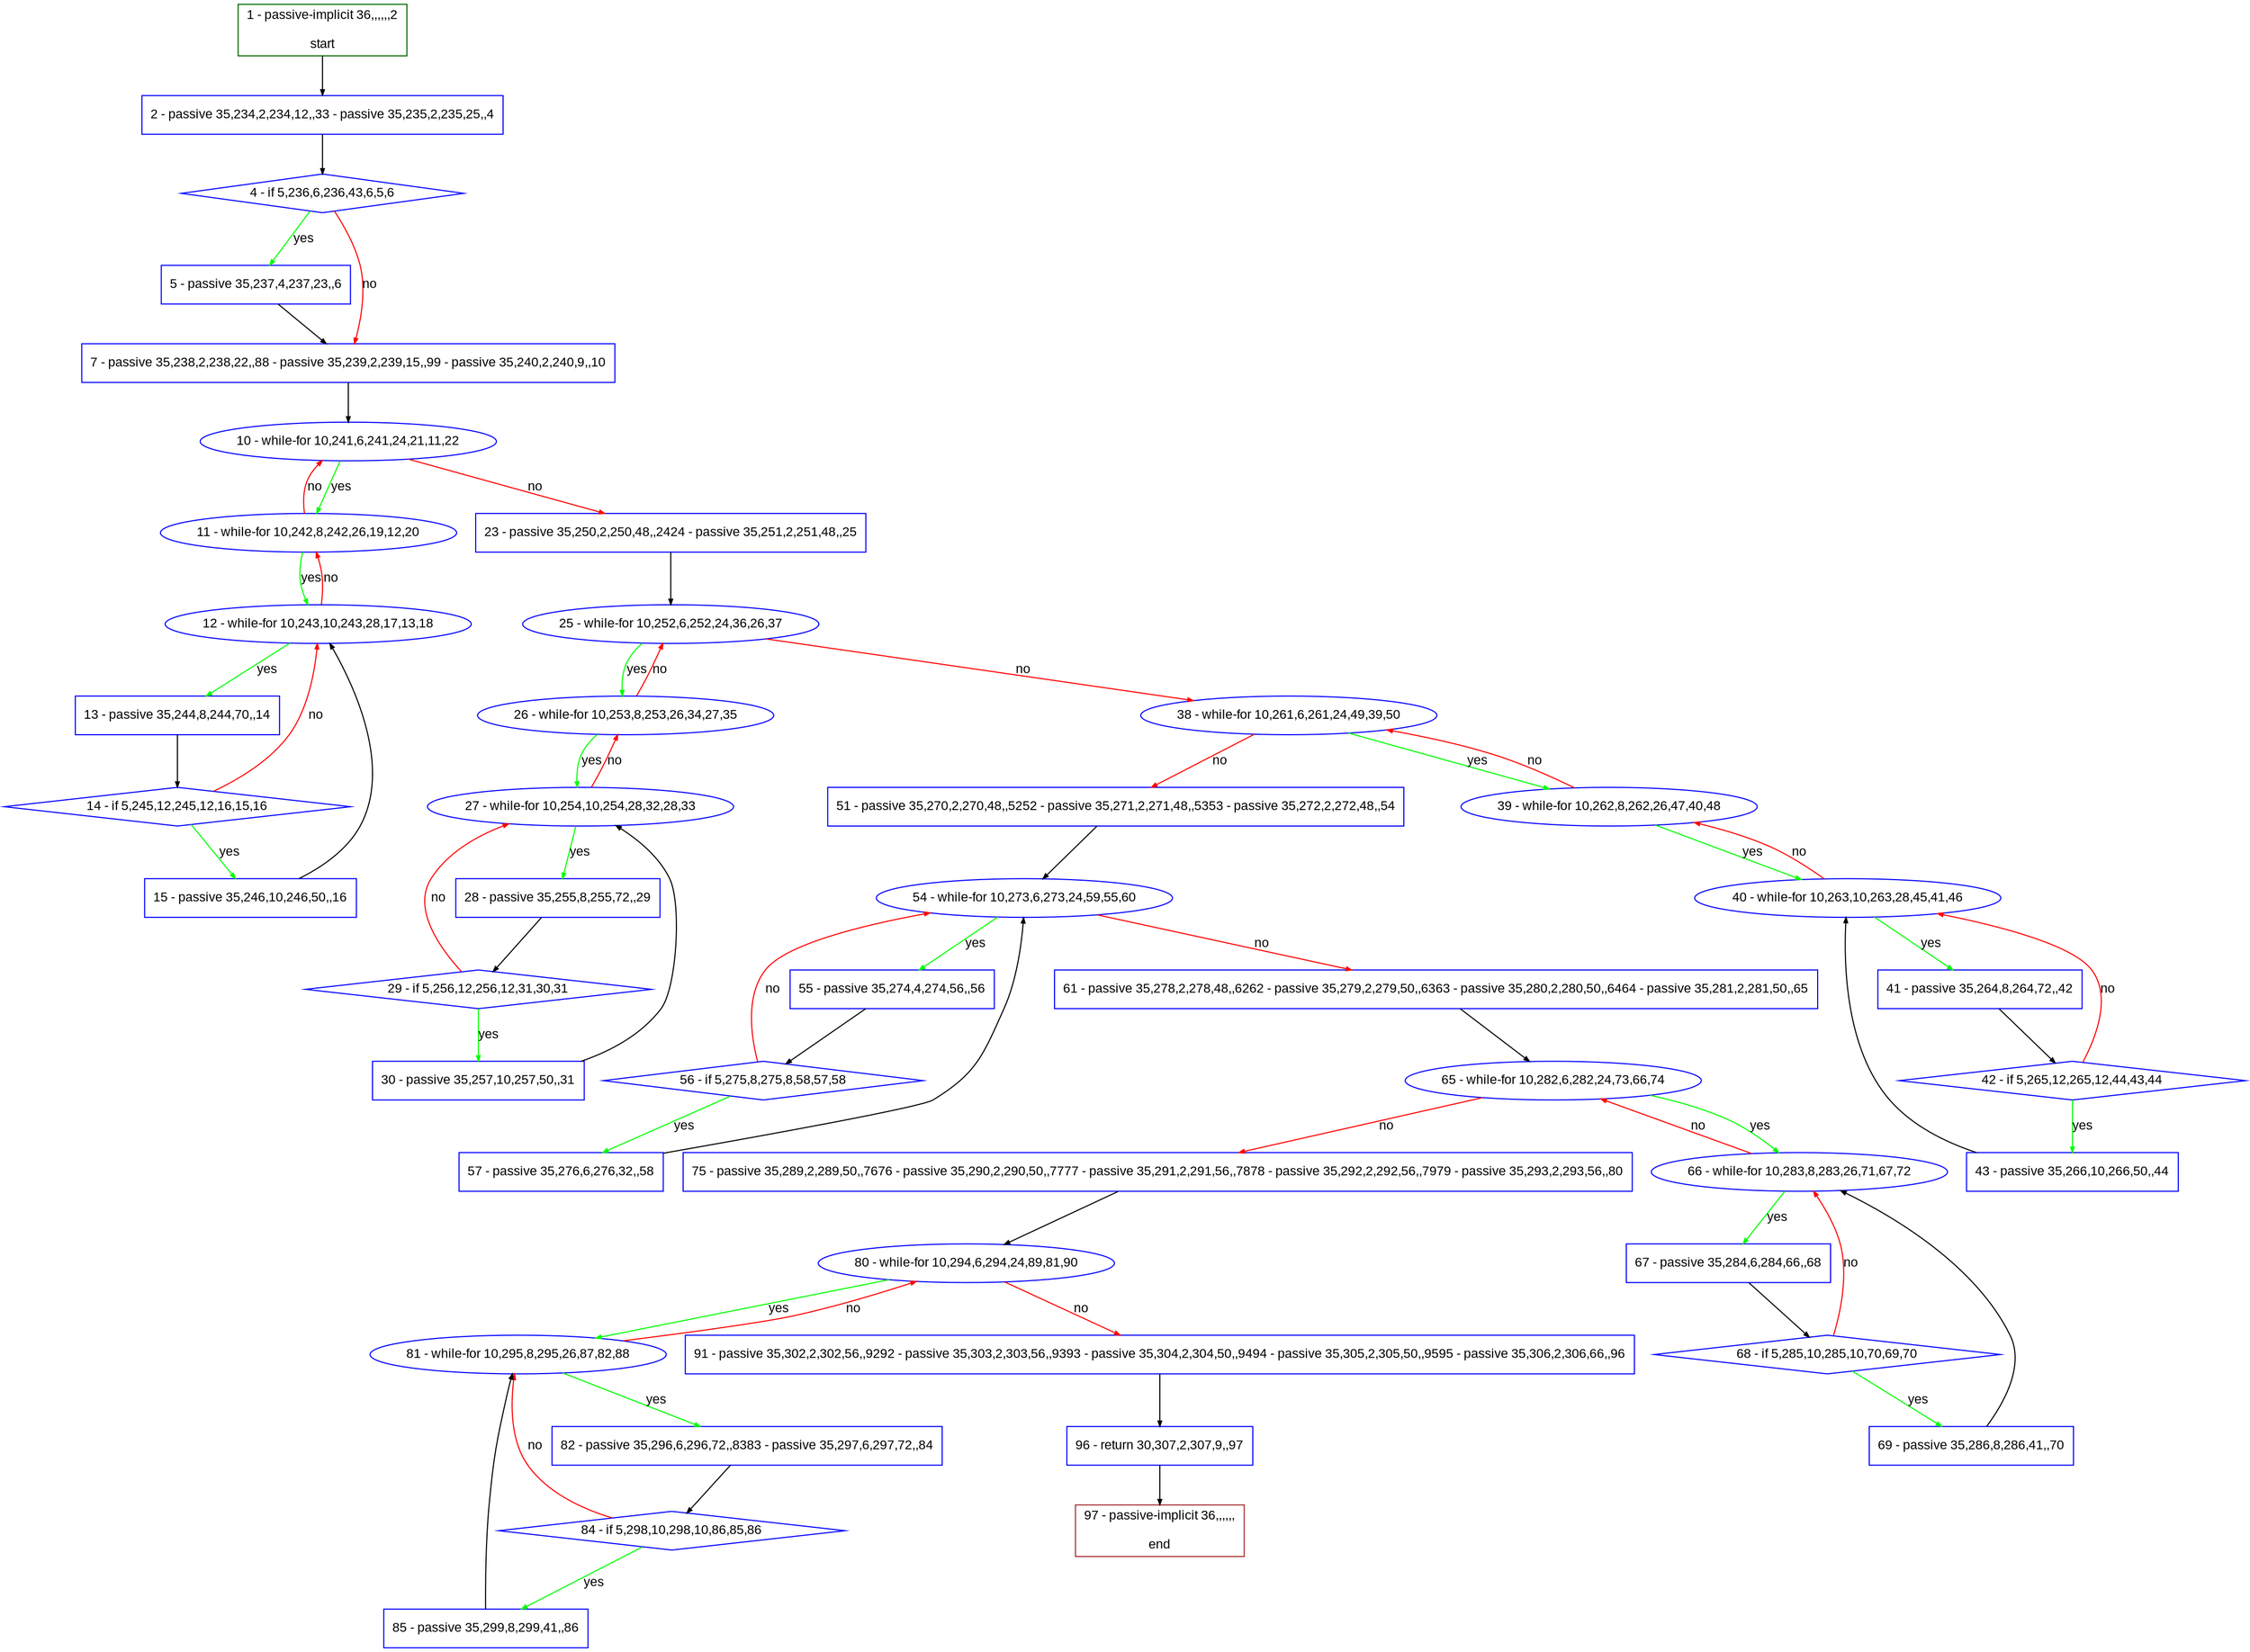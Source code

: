 digraph "" {
  graph [pack="true", label="", fontsize="12", packmode="clust", fontname="Arial", fillcolor="#FFFFCC", bgcolor="white", style="rounded,filled", compound="true"];
  node [node_initialized="no", label="", color="grey", fontsize="12", fillcolor="white", fontname="Arial", style="filled", shape="rectangle", compound="true", fixedsize="false"];
  edge [fontcolor="black", arrowhead="normal", arrowtail="none", arrowsize="0.5", ltail="", label="", color="black", fontsize="12", lhead="", fontname="Arial", dir="forward", compound="true"];
  __N1 [label="2 - passive 35,234,2,234,12,,33 - passive 35,235,2,235,25,,4", color="#0000ff", fillcolor="#ffffff", style="filled", shape="box"];
  __N2 [label="1 - passive-implicit 36,,,,,,2\n\nstart", color="#006400", fillcolor="#ffffff", style="filled", shape="box"];
  __N3 [label="4 - if 5,236,6,236,43,6,5,6", color="#0000ff", fillcolor="#ffffff", style="filled", shape="diamond"];
  __N4 [label="5 - passive 35,237,4,237,23,,6", color="#0000ff", fillcolor="#ffffff", style="filled", shape="box"];
  __N5 [label="7 - passive 35,238,2,238,22,,88 - passive 35,239,2,239,15,,99 - passive 35,240,2,240,9,,10", color="#0000ff", fillcolor="#ffffff", style="filled", shape="box"];
  __N6 [label="10 - while-for 10,241,6,241,24,21,11,22", color="#0000ff", fillcolor="#ffffff", style="filled", shape="oval"];
  __N7 [label="11 - while-for 10,242,8,242,26,19,12,20", color="#0000ff", fillcolor="#ffffff", style="filled", shape="oval"];
  __N8 [label="23 - passive 35,250,2,250,48,,2424 - passive 35,251,2,251,48,,25", color="#0000ff", fillcolor="#ffffff", style="filled", shape="box"];
  __N9 [label="12 - while-for 10,243,10,243,28,17,13,18", color="#0000ff", fillcolor="#ffffff", style="filled", shape="oval"];
  __N10 [label="13 - passive 35,244,8,244,70,,14", color="#0000ff", fillcolor="#ffffff", style="filled", shape="box"];
  __N11 [label="14 - if 5,245,12,245,12,16,15,16", color="#0000ff", fillcolor="#ffffff", style="filled", shape="diamond"];
  __N12 [label="15 - passive 35,246,10,246,50,,16", color="#0000ff", fillcolor="#ffffff", style="filled", shape="box"];
  __N13 [label="25 - while-for 10,252,6,252,24,36,26,37", color="#0000ff", fillcolor="#ffffff", style="filled", shape="oval"];
  __N14 [label="26 - while-for 10,253,8,253,26,34,27,35", color="#0000ff", fillcolor="#ffffff", style="filled", shape="oval"];
  __N15 [label="38 - while-for 10,261,6,261,24,49,39,50", color="#0000ff", fillcolor="#ffffff", style="filled", shape="oval"];
  __N16 [label="27 - while-for 10,254,10,254,28,32,28,33", color="#0000ff", fillcolor="#ffffff", style="filled", shape="oval"];
  __N17 [label="28 - passive 35,255,8,255,72,,29", color="#0000ff", fillcolor="#ffffff", style="filled", shape="box"];
  __N18 [label="29 - if 5,256,12,256,12,31,30,31", color="#0000ff", fillcolor="#ffffff", style="filled", shape="diamond"];
  __N19 [label="30 - passive 35,257,10,257,50,,31", color="#0000ff", fillcolor="#ffffff", style="filled", shape="box"];
  __N20 [label="39 - while-for 10,262,8,262,26,47,40,48", color="#0000ff", fillcolor="#ffffff", style="filled", shape="oval"];
  __N21 [label="51 - passive 35,270,2,270,48,,5252 - passive 35,271,2,271,48,,5353 - passive 35,272,2,272,48,,54", color="#0000ff", fillcolor="#ffffff", style="filled", shape="box"];
  __N22 [label="40 - while-for 10,263,10,263,28,45,41,46", color="#0000ff", fillcolor="#ffffff", style="filled", shape="oval"];
  __N23 [label="41 - passive 35,264,8,264,72,,42", color="#0000ff", fillcolor="#ffffff", style="filled", shape="box"];
  __N24 [label="42 - if 5,265,12,265,12,44,43,44", color="#0000ff", fillcolor="#ffffff", style="filled", shape="diamond"];
  __N25 [label="43 - passive 35,266,10,266,50,,44", color="#0000ff", fillcolor="#ffffff", style="filled", shape="box"];
  __N26 [label="54 - while-for 10,273,6,273,24,59,55,60", color="#0000ff", fillcolor="#ffffff", style="filled", shape="oval"];
  __N27 [label="55 - passive 35,274,4,274,56,,56", color="#0000ff", fillcolor="#ffffff", style="filled", shape="box"];
  __N28 [label="61 - passive 35,278,2,278,48,,6262 - passive 35,279,2,279,50,,6363 - passive 35,280,2,280,50,,6464 - passive 35,281,2,281,50,,65", color="#0000ff", fillcolor="#ffffff", style="filled", shape="box"];
  __N29 [label="56 - if 5,275,8,275,8,58,57,58", color="#0000ff", fillcolor="#ffffff", style="filled", shape="diamond"];
  __N30 [label="57 - passive 35,276,6,276,32,,58", color="#0000ff", fillcolor="#ffffff", style="filled", shape="box"];
  __N31 [label="65 - while-for 10,282,6,282,24,73,66,74", color="#0000ff", fillcolor="#ffffff", style="filled", shape="oval"];
  __N32 [label="66 - while-for 10,283,8,283,26,71,67,72", color="#0000ff", fillcolor="#ffffff", style="filled", shape="oval"];
  __N33 [label="75 - passive 35,289,2,289,50,,7676 - passive 35,290,2,290,50,,7777 - passive 35,291,2,291,56,,7878 - passive 35,292,2,292,56,,7979 - passive 35,293,2,293,56,,80", color="#0000ff", fillcolor="#ffffff", style="filled", shape="box"];
  __N34 [label="67 - passive 35,284,6,284,66,,68", color="#0000ff", fillcolor="#ffffff", style="filled", shape="box"];
  __N35 [label="68 - if 5,285,10,285,10,70,69,70", color="#0000ff", fillcolor="#ffffff", style="filled", shape="diamond"];
  __N36 [label="69 - passive 35,286,8,286,41,,70", color="#0000ff", fillcolor="#ffffff", style="filled", shape="box"];
  __N37 [label="80 - while-for 10,294,6,294,24,89,81,90", color="#0000ff", fillcolor="#ffffff", style="filled", shape="oval"];
  __N38 [label="81 - while-for 10,295,8,295,26,87,82,88", color="#0000ff", fillcolor="#ffffff", style="filled", shape="oval"];
  __N39 [label="91 - passive 35,302,2,302,56,,9292 - passive 35,303,2,303,56,,9393 - passive 35,304,2,304,50,,9494 - passive 35,305,2,305,50,,9595 - passive 35,306,2,306,66,,96", color="#0000ff", fillcolor="#ffffff", style="filled", shape="box"];
  __N40 [label="82 - passive 35,296,6,296,72,,8383 - passive 35,297,6,297,72,,84", color="#0000ff", fillcolor="#ffffff", style="filled", shape="box"];
  __N41 [label="84 - if 5,298,10,298,10,86,85,86", color="#0000ff", fillcolor="#ffffff", style="filled", shape="diamond"];
  __N42 [label="85 - passive 35,299,8,299,41,,86", color="#0000ff", fillcolor="#ffffff", style="filled", shape="box"];
  __N43 [label="96 - return 30,307,2,307,9,,97", color="#0000ff", fillcolor="#ffffff", style="filled", shape="box"];
  __N44 [label="97 - passive-implicit 36,,,,,,\n\nend", color="#a52a2a", fillcolor="#ffffff", style="filled", shape="box"];
  __N2 -> __N1 [arrowhead="normal", arrowtail="none", color="#000000", label="", dir="forward"];
  __N1 -> __N3 [arrowhead="normal", arrowtail="none", color="#000000", label="", dir="forward"];
  __N3 -> __N4 [arrowhead="normal", arrowtail="none", color="#00ff00", label="yes", dir="forward"];
  __N3 -> __N5 [arrowhead="normal", arrowtail="none", color="#ff0000", label="no", dir="forward"];
  __N4 -> __N5 [arrowhead="normal", arrowtail="none", color="#000000", label="", dir="forward"];
  __N5 -> __N6 [arrowhead="normal", arrowtail="none", color="#000000", label="", dir="forward"];
  __N6 -> __N7 [arrowhead="normal", arrowtail="none", color="#00ff00", label="yes", dir="forward"];
  __N7 -> __N6 [arrowhead="normal", arrowtail="none", color="#ff0000", label="no", dir="forward"];
  __N6 -> __N8 [arrowhead="normal", arrowtail="none", color="#ff0000", label="no", dir="forward"];
  __N7 -> __N9 [arrowhead="normal", arrowtail="none", color="#00ff00", label="yes", dir="forward"];
  __N9 -> __N7 [arrowhead="normal", arrowtail="none", color="#ff0000", label="no", dir="forward"];
  __N9 -> __N10 [arrowhead="normal", arrowtail="none", color="#00ff00", label="yes", dir="forward"];
  __N10 -> __N11 [arrowhead="normal", arrowtail="none", color="#000000", label="", dir="forward"];
  __N11 -> __N9 [arrowhead="normal", arrowtail="none", color="#ff0000", label="no", dir="forward"];
  __N11 -> __N12 [arrowhead="normal", arrowtail="none", color="#00ff00", label="yes", dir="forward"];
  __N12 -> __N9 [arrowhead="normal", arrowtail="none", color="#000000", label="", dir="forward"];
  __N8 -> __N13 [arrowhead="normal", arrowtail="none", color="#000000", label="", dir="forward"];
  __N13 -> __N14 [arrowhead="normal", arrowtail="none", color="#00ff00", label="yes", dir="forward"];
  __N14 -> __N13 [arrowhead="normal", arrowtail="none", color="#ff0000", label="no", dir="forward"];
  __N13 -> __N15 [arrowhead="normal", arrowtail="none", color="#ff0000", label="no", dir="forward"];
  __N14 -> __N16 [arrowhead="normal", arrowtail="none", color="#00ff00", label="yes", dir="forward"];
  __N16 -> __N14 [arrowhead="normal", arrowtail="none", color="#ff0000", label="no", dir="forward"];
  __N16 -> __N17 [arrowhead="normal", arrowtail="none", color="#00ff00", label="yes", dir="forward"];
  __N17 -> __N18 [arrowhead="normal", arrowtail="none", color="#000000", label="", dir="forward"];
  __N18 -> __N16 [arrowhead="normal", arrowtail="none", color="#ff0000", label="no", dir="forward"];
  __N18 -> __N19 [arrowhead="normal", arrowtail="none", color="#00ff00", label="yes", dir="forward"];
  __N19 -> __N16 [arrowhead="normal", arrowtail="none", color="#000000", label="", dir="forward"];
  __N15 -> __N20 [arrowhead="normal", arrowtail="none", color="#00ff00", label="yes", dir="forward"];
  __N20 -> __N15 [arrowhead="normal", arrowtail="none", color="#ff0000", label="no", dir="forward"];
  __N15 -> __N21 [arrowhead="normal", arrowtail="none", color="#ff0000", label="no", dir="forward"];
  __N20 -> __N22 [arrowhead="normal", arrowtail="none", color="#00ff00", label="yes", dir="forward"];
  __N22 -> __N20 [arrowhead="normal", arrowtail="none", color="#ff0000", label="no", dir="forward"];
  __N22 -> __N23 [arrowhead="normal", arrowtail="none", color="#00ff00", label="yes", dir="forward"];
  __N23 -> __N24 [arrowhead="normal", arrowtail="none", color="#000000", label="", dir="forward"];
  __N24 -> __N22 [arrowhead="normal", arrowtail="none", color="#ff0000", label="no", dir="forward"];
  __N24 -> __N25 [arrowhead="normal", arrowtail="none", color="#00ff00", label="yes", dir="forward"];
  __N25 -> __N22 [arrowhead="normal", arrowtail="none", color="#000000", label="", dir="forward"];
  __N21 -> __N26 [arrowhead="normal", arrowtail="none", color="#000000", label="", dir="forward"];
  __N26 -> __N27 [arrowhead="normal", arrowtail="none", color="#00ff00", label="yes", dir="forward"];
  __N26 -> __N28 [arrowhead="normal", arrowtail="none", color="#ff0000", label="no", dir="forward"];
  __N27 -> __N29 [arrowhead="normal", arrowtail="none", color="#000000", label="", dir="forward"];
  __N29 -> __N26 [arrowhead="normal", arrowtail="none", color="#ff0000", label="no", dir="forward"];
  __N29 -> __N30 [arrowhead="normal", arrowtail="none", color="#00ff00", label="yes", dir="forward"];
  __N30 -> __N26 [arrowhead="normal", arrowtail="none", color="#000000", label="", dir="forward"];
  __N28 -> __N31 [arrowhead="normal", arrowtail="none", color="#000000", label="", dir="forward"];
  __N31 -> __N32 [arrowhead="normal", arrowtail="none", color="#00ff00", label="yes", dir="forward"];
  __N32 -> __N31 [arrowhead="normal", arrowtail="none", color="#ff0000", label="no", dir="forward"];
  __N31 -> __N33 [arrowhead="normal", arrowtail="none", color="#ff0000", label="no", dir="forward"];
  __N32 -> __N34 [arrowhead="normal", arrowtail="none", color="#00ff00", label="yes", dir="forward"];
  __N34 -> __N35 [arrowhead="normal", arrowtail="none", color="#000000", label="", dir="forward"];
  __N35 -> __N32 [arrowhead="normal", arrowtail="none", color="#ff0000", label="no", dir="forward"];
  __N35 -> __N36 [arrowhead="normal", arrowtail="none", color="#00ff00", label="yes", dir="forward"];
  __N36 -> __N32 [arrowhead="normal", arrowtail="none", color="#000000", label="", dir="forward"];
  __N33 -> __N37 [arrowhead="normal", arrowtail="none", color="#000000", label="", dir="forward"];
  __N37 -> __N38 [arrowhead="normal", arrowtail="none", color="#00ff00", label="yes", dir="forward"];
  __N38 -> __N37 [arrowhead="normal", arrowtail="none", color="#ff0000", label="no", dir="forward"];
  __N37 -> __N39 [arrowhead="normal", arrowtail="none", color="#ff0000", label="no", dir="forward"];
  __N38 -> __N40 [arrowhead="normal", arrowtail="none", color="#00ff00", label="yes", dir="forward"];
  __N40 -> __N41 [arrowhead="normal", arrowtail="none", color="#000000", label="", dir="forward"];
  __N41 -> __N38 [arrowhead="normal", arrowtail="none", color="#ff0000", label="no", dir="forward"];
  __N41 -> __N42 [arrowhead="normal", arrowtail="none", color="#00ff00", label="yes", dir="forward"];
  __N42 -> __N38 [arrowhead="normal", arrowtail="none", color="#000000", label="", dir="forward"];
  __N39 -> __N43 [arrowhead="normal", arrowtail="none", color="#000000", label="", dir="forward"];
  __N43 -> __N44 [arrowhead="normal", arrowtail="none", color="#000000", label="", dir="forward"];
}
